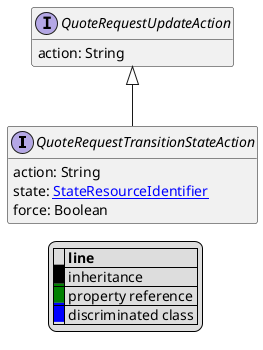 @startuml

hide empty fields
hide empty methods
legend
|= |= line |
|<back:black>   </back>| inheritance |
|<back:green>   </back>| property reference |
|<back:blue>   </back>| discriminated class |
endlegend
interface QuoteRequestTransitionStateAction [[QuoteRequestTransitionStateAction.svg]] extends QuoteRequestUpdateAction {
    action: String
    state: [[StateResourceIdentifier.svg StateResourceIdentifier]]
    force: Boolean
}
interface QuoteRequestUpdateAction [[QuoteRequestUpdateAction.svg]]  {
    action: String
}





@enduml
